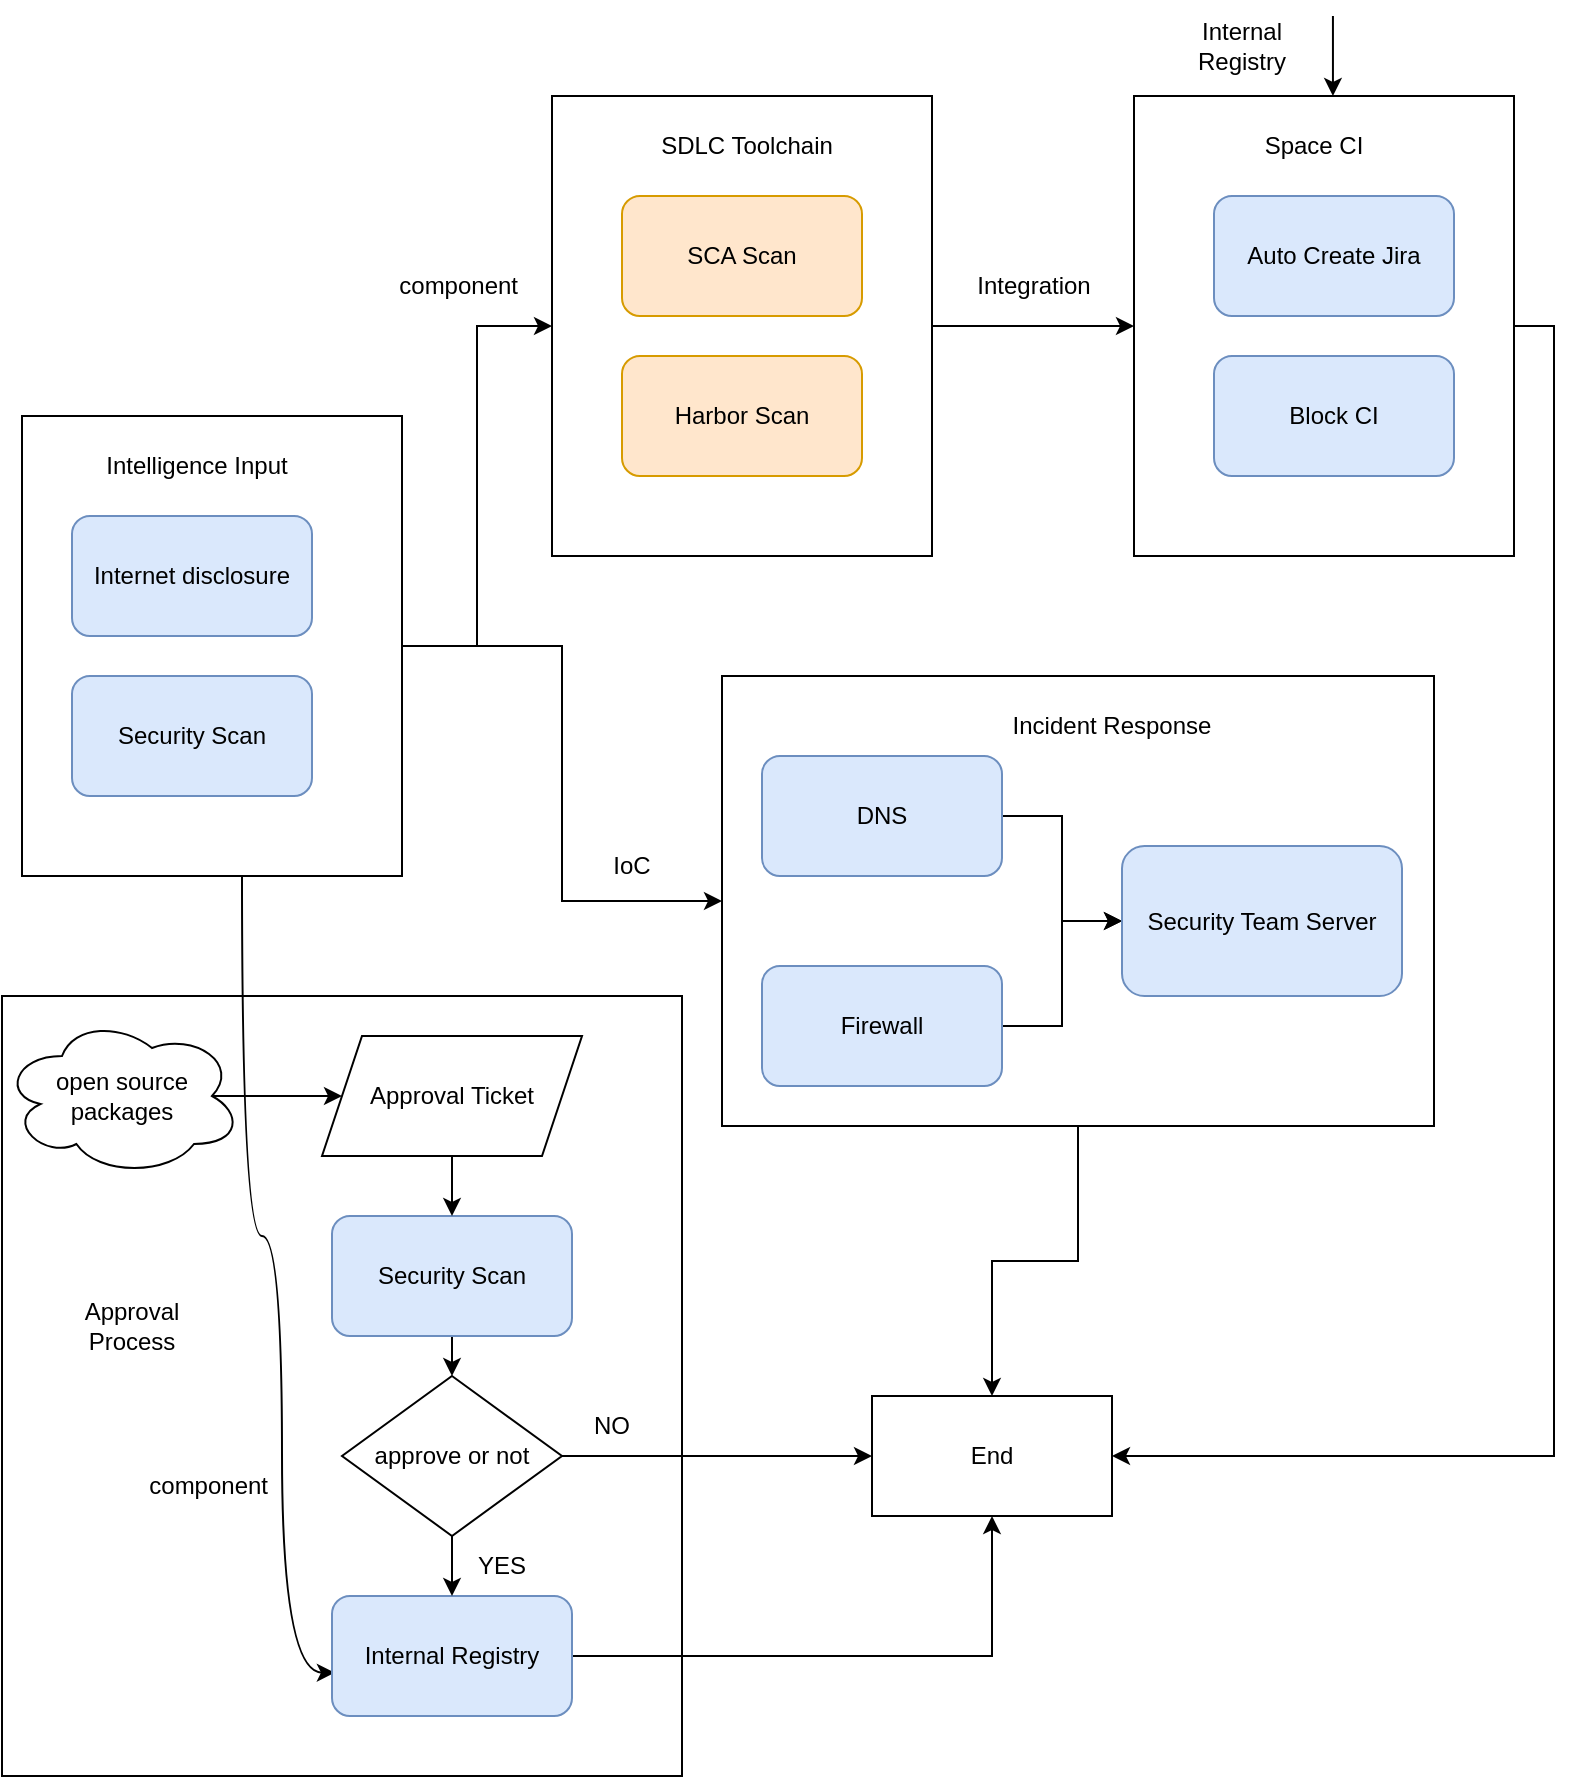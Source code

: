 <mxfile version="20.2.3" type="github">
  <diagram id="PLN7N7USWn39zHhiMWHt" name="第 1 页">
    <mxGraphModel dx="983" dy="578" grid="1" gridSize="10" guides="1" tooltips="1" connect="1" arrows="1" fold="1" page="1" pageScale="1" pageWidth="827" pageHeight="1169" math="0" shadow="0">
      <root>
        <mxCell id="0" />
        <mxCell id="1" parent="0" />
        <mxCell id="2C2mW4MFlpbeaIi6L1Nj-66" value="" style="rounded=0;whiteSpace=wrap;html=1;" vertex="1" parent="1">
          <mxGeometry x="40" y="510" width="340" height="390" as="geometry" />
        </mxCell>
        <mxCell id="2C2mW4MFlpbeaIi6L1Nj-69" style="edgeStyle=orthogonalEdgeStyle;rounded=0;orthogonalLoop=1;jettySize=auto;html=1;entryX=0.5;entryY=0;entryDx=0;entryDy=0;" edge="1" parent="1" source="2C2mW4MFlpbeaIi6L1Nj-40" target="2C2mW4MFlpbeaIi6L1Nj-46">
          <mxGeometry relative="1" as="geometry" />
        </mxCell>
        <mxCell id="2C2mW4MFlpbeaIi6L1Nj-40" value="" style="rounded=0;whiteSpace=wrap;html=1;" vertex="1" parent="1">
          <mxGeometry x="400" y="350" width="356" height="225" as="geometry" />
        </mxCell>
        <mxCell id="2C2mW4MFlpbeaIi6L1Nj-36" style="edgeStyle=orthogonalEdgeStyle;rounded=0;orthogonalLoop=1;jettySize=auto;html=1;exitX=1;exitY=0.5;exitDx=0;exitDy=0;entryX=0;entryY=0.5;entryDx=0;entryDy=0;" edge="1" parent="1" source="2C2mW4MFlpbeaIi6L1Nj-34" target="2C2mW4MFlpbeaIi6L1Nj-31">
          <mxGeometry relative="1" as="geometry" />
        </mxCell>
        <mxCell id="2C2mW4MFlpbeaIi6L1Nj-43" style="edgeStyle=orthogonalEdgeStyle;rounded=0;orthogonalLoop=1;jettySize=auto;html=1;exitX=1;exitY=0.5;exitDx=0;exitDy=0;entryX=0;entryY=0.5;entryDx=0;entryDy=0;" edge="1" parent="1" source="2C2mW4MFlpbeaIi6L1Nj-34" target="2C2mW4MFlpbeaIi6L1Nj-40">
          <mxGeometry relative="1" as="geometry" />
        </mxCell>
        <mxCell id="2C2mW4MFlpbeaIi6L1Nj-58" style="edgeStyle=orthogonalEdgeStyle;rounded=0;orthogonalLoop=1;jettySize=auto;html=1;entryX=0.012;entryY=0.639;entryDx=0;entryDy=0;entryPerimeter=0;curved=1;" edge="1" parent="1" source="2C2mW4MFlpbeaIi6L1Nj-34" target="2C2mW4MFlpbeaIi6L1Nj-15">
          <mxGeometry relative="1" as="geometry">
            <Array as="points">
              <mxPoint x="160" y="630" />
              <mxPoint x="180" y="630" />
              <mxPoint x="180" y="848" />
            </Array>
          </mxGeometry>
        </mxCell>
        <mxCell id="2C2mW4MFlpbeaIi6L1Nj-34" value="" style="rounded=0;whiteSpace=wrap;html=1;" vertex="1" parent="1">
          <mxGeometry x="50" y="220" width="190" height="230" as="geometry" />
        </mxCell>
        <mxCell id="2C2mW4MFlpbeaIi6L1Nj-38" style="edgeStyle=orthogonalEdgeStyle;rounded=0;orthogonalLoop=1;jettySize=auto;html=1;exitX=1;exitY=0.5;exitDx=0;exitDy=0;" edge="1" parent="1" source="2C2mW4MFlpbeaIi6L1Nj-31" target="2C2mW4MFlpbeaIi6L1Nj-27">
          <mxGeometry relative="1" as="geometry" />
        </mxCell>
        <mxCell id="2C2mW4MFlpbeaIi6L1Nj-31" value="" style="rounded=0;whiteSpace=wrap;html=1;" vertex="1" parent="1">
          <mxGeometry x="315" y="60" width="190" height="230" as="geometry" />
        </mxCell>
        <mxCell id="2C2mW4MFlpbeaIi6L1Nj-70" style="edgeStyle=orthogonalEdgeStyle;rounded=0;orthogonalLoop=1;jettySize=auto;html=1;exitX=1;exitY=0.5;exitDx=0;exitDy=0;entryX=1;entryY=0.5;entryDx=0;entryDy=0;" edge="1" parent="1" source="2C2mW4MFlpbeaIi6L1Nj-27" target="2C2mW4MFlpbeaIi6L1Nj-46">
          <mxGeometry relative="1" as="geometry" />
        </mxCell>
        <mxCell id="2C2mW4MFlpbeaIi6L1Nj-27" value="" style="rounded=0;whiteSpace=wrap;html=1;" vertex="1" parent="1">
          <mxGeometry x="606" y="60" width="190" height="230" as="geometry" />
        </mxCell>
        <mxCell id="2C2mW4MFlpbeaIi6L1Nj-3" value="Internet disclosure" style="rounded=1;whiteSpace=wrap;html=1;fillColor=#dae8fc;strokeColor=#6c8ebf;" vertex="1" parent="1">
          <mxGeometry x="75" y="270" width="120" height="60" as="geometry" />
        </mxCell>
        <mxCell id="2C2mW4MFlpbeaIi6L1Nj-4" value="Security Scan" style="rounded=1;whiteSpace=wrap;html=1;fillColor=#dae8fc;strokeColor=#6c8ebf;" vertex="1" parent="1">
          <mxGeometry x="75" y="350" width="120" height="60" as="geometry" />
        </mxCell>
        <mxCell id="2C2mW4MFlpbeaIi6L1Nj-5" value="Intelligence Input" style="text;html=1;strokeColor=none;fillColor=none;align=center;verticalAlign=middle;whiteSpace=wrap;rounded=0;" vertex="1" parent="1">
          <mxGeometry x="75" y="225" width="125" height="40" as="geometry" />
        </mxCell>
        <mxCell id="2C2mW4MFlpbeaIi6L1Nj-13" style="edgeStyle=orthogonalEdgeStyle;rounded=0;orthogonalLoop=1;jettySize=auto;html=1;exitX=1;exitY=0.5;exitDx=0;exitDy=0;entryX=0;entryY=0.5;entryDx=0;entryDy=0;" edge="1" parent="1" source="2C2mW4MFlpbeaIi6L1Nj-8" target="2C2mW4MFlpbeaIi6L1Nj-10">
          <mxGeometry relative="1" as="geometry" />
        </mxCell>
        <mxCell id="2C2mW4MFlpbeaIi6L1Nj-8" value="DNS" style="rounded=1;whiteSpace=wrap;html=1;fillColor=#dae8fc;strokeColor=#6c8ebf;" vertex="1" parent="1">
          <mxGeometry x="420" y="390" width="120" height="60" as="geometry" />
        </mxCell>
        <mxCell id="2C2mW4MFlpbeaIi6L1Nj-14" style="edgeStyle=orthogonalEdgeStyle;rounded=0;orthogonalLoop=1;jettySize=auto;html=1;exitX=1;exitY=0.5;exitDx=0;exitDy=0;entryX=0;entryY=0.5;entryDx=0;entryDy=0;" edge="1" parent="1" source="2C2mW4MFlpbeaIi6L1Nj-9" target="2C2mW4MFlpbeaIi6L1Nj-10">
          <mxGeometry relative="1" as="geometry" />
        </mxCell>
        <mxCell id="2C2mW4MFlpbeaIi6L1Nj-9" value="Firewall" style="rounded=1;whiteSpace=wrap;html=1;fillColor=#dae8fc;strokeColor=#6c8ebf;" vertex="1" parent="1">
          <mxGeometry x="420" y="495" width="120" height="60" as="geometry" />
        </mxCell>
        <mxCell id="2C2mW4MFlpbeaIi6L1Nj-10" value="Security Team Server" style="rounded=1;whiteSpace=wrap;html=1;fillColor=#dae8fc;strokeColor=#6c8ebf;" vertex="1" parent="1">
          <mxGeometry x="600" y="435" width="140" height="75" as="geometry" />
        </mxCell>
        <mxCell id="2C2mW4MFlpbeaIi6L1Nj-60" style="edgeStyle=orthogonalEdgeStyle;rounded=0;orthogonalLoop=1;jettySize=auto;html=1;exitX=1;exitY=0.5;exitDx=0;exitDy=0;" edge="1" parent="1" source="2C2mW4MFlpbeaIi6L1Nj-15" target="2C2mW4MFlpbeaIi6L1Nj-46">
          <mxGeometry relative="1" as="geometry" />
        </mxCell>
        <mxCell id="2C2mW4MFlpbeaIi6L1Nj-15" value="Internal Registry" style="rounded=1;whiteSpace=wrap;html=1;fillColor=#dae8fc;strokeColor=#6c8ebf;" vertex="1" parent="1">
          <mxGeometry x="205" y="810" width="120" height="60" as="geometry" />
        </mxCell>
        <mxCell id="2C2mW4MFlpbeaIi6L1Nj-19" style="edgeStyle=orthogonalEdgeStyle;rounded=0;orthogonalLoop=1;jettySize=auto;html=1;exitX=0.875;exitY=0.5;exitDx=0;exitDy=0;exitPerimeter=0;entryX=0;entryY=0.5;entryDx=0;entryDy=0;" edge="1" parent="1" source="2C2mW4MFlpbeaIi6L1Nj-16" target="2C2mW4MFlpbeaIi6L1Nj-18">
          <mxGeometry relative="1" as="geometry" />
        </mxCell>
        <mxCell id="2C2mW4MFlpbeaIi6L1Nj-16" value="open source packages" style="ellipse;shape=cloud;whiteSpace=wrap;html=1;" vertex="1" parent="1">
          <mxGeometry x="40" y="520" width="120" height="80" as="geometry" />
        </mxCell>
        <mxCell id="2C2mW4MFlpbeaIi6L1Nj-22" style="edgeStyle=orthogonalEdgeStyle;rounded=0;orthogonalLoop=1;jettySize=auto;html=1;exitX=0.5;exitY=1;exitDx=0;exitDy=0;entryX=0.5;entryY=0;entryDx=0;entryDy=0;" edge="1" parent="1" source="2C2mW4MFlpbeaIi6L1Nj-17" target="2C2mW4MFlpbeaIi6L1Nj-21">
          <mxGeometry relative="1" as="geometry" />
        </mxCell>
        <mxCell id="2C2mW4MFlpbeaIi6L1Nj-17" value="Security Scan" style="rounded=1;whiteSpace=wrap;html=1;fillColor=#dae8fc;strokeColor=#6c8ebf;" vertex="1" parent="1">
          <mxGeometry x="205" y="620" width="120" height="60" as="geometry" />
        </mxCell>
        <mxCell id="2C2mW4MFlpbeaIi6L1Nj-20" value="" style="edgeStyle=orthogonalEdgeStyle;rounded=0;orthogonalLoop=1;jettySize=auto;html=1;" edge="1" parent="1" source="2C2mW4MFlpbeaIi6L1Nj-18" target="2C2mW4MFlpbeaIi6L1Nj-17">
          <mxGeometry relative="1" as="geometry" />
        </mxCell>
        <mxCell id="2C2mW4MFlpbeaIi6L1Nj-18" value="Approval Ticket" style="shape=parallelogram;perimeter=parallelogramPerimeter;whiteSpace=wrap;html=1;fixedSize=1;" vertex="1" parent="1">
          <mxGeometry x="200" y="530" width="130" height="60" as="geometry" />
        </mxCell>
        <mxCell id="2C2mW4MFlpbeaIi6L1Nj-23" style="edgeStyle=orthogonalEdgeStyle;rounded=0;orthogonalLoop=1;jettySize=auto;html=1;exitX=0.5;exitY=1;exitDx=0;exitDy=0;entryX=0.5;entryY=0;entryDx=0;entryDy=0;" edge="1" parent="1" source="2C2mW4MFlpbeaIi6L1Nj-21" target="2C2mW4MFlpbeaIi6L1Nj-15">
          <mxGeometry relative="1" as="geometry" />
        </mxCell>
        <mxCell id="2C2mW4MFlpbeaIi6L1Nj-48" style="edgeStyle=orthogonalEdgeStyle;rounded=0;orthogonalLoop=1;jettySize=auto;html=1;exitX=1;exitY=0.5;exitDx=0;exitDy=0;entryX=0;entryY=0.5;entryDx=0;entryDy=0;" edge="1" parent="1" source="2C2mW4MFlpbeaIi6L1Nj-21" target="2C2mW4MFlpbeaIi6L1Nj-46">
          <mxGeometry relative="1" as="geometry" />
        </mxCell>
        <mxCell id="2C2mW4MFlpbeaIi6L1Nj-21" value="approve or not" style="rhombus;whiteSpace=wrap;html=1;" vertex="1" parent="1">
          <mxGeometry x="210" y="700" width="110" height="80" as="geometry" />
        </mxCell>
        <mxCell id="2C2mW4MFlpbeaIi6L1Nj-24" value="YES" style="text;html=1;strokeColor=none;fillColor=none;align=center;verticalAlign=middle;whiteSpace=wrap;rounded=0;" vertex="1" parent="1">
          <mxGeometry x="260" y="780" width="60" height="30" as="geometry" />
        </mxCell>
        <mxCell id="2C2mW4MFlpbeaIi6L1Nj-25" value="Auto Create Jira" style="rounded=1;whiteSpace=wrap;html=1;fillColor=#dae8fc;strokeColor=#6c8ebf;" vertex="1" parent="1">
          <mxGeometry x="646" y="110" width="120" height="60" as="geometry" />
        </mxCell>
        <mxCell id="2C2mW4MFlpbeaIi6L1Nj-26" value="Block CI" style="rounded=1;whiteSpace=wrap;html=1;fillColor=#dae8fc;strokeColor=#6c8ebf;" vertex="1" parent="1">
          <mxGeometry x="646" y="190" width="120" height="60" as="geometry" />
        </mxCell>
        <mxCell id="2C2mW4MFlpbeaIi6L1Nj-28" value="Space CI" style="text;html=1;strokeColor=none;fillColor=none;align=center;verticalAlign=middle;whiteSpace=wrap;rounded=0;" vertex="1" parent="1">
          <mxGeometry x="666" y="70" width="60" height="30" as="geometry" />
        </mxCell>
        <mxCell id="2C2mW4MFlpbeaIi6L1Nj-32" value="SCA Scan" style="rounded=1;whiteSpace=wrap;html=1;fillColor=#ffe6cc;strokeColor=#d79b00;" vertex="1" parent="1">
          <mxGeometry x="350" y="110" width="120" height="60" as="geometry" />
        </mxCell>
        <mxCell id="2C2mW4MFlpbeaIi6L1Nj-33" value="Harbor Scan" style="rounded=1;whiteSpace=wrap;html=1;fillColor=#ffe6cc;strokeColor=#d79b00;" vertex="1" parent="1">
          <mxGeometry x="350" y="190" width="120" height="60" as="geometry" />
        </mxCell>
        <mxCell id="2C2mW4MFlpbeaIi6L1Nj-35" value="SDLC Toolchain" style="text;html=1;strokeColor=none;fillColor=none;align=center;verticalAlign=middle;whiteSpace=wrap;rounded=0;" vertex="1" parent="1">
          <mxGeometry x="350" y="65" width="125" height="40" as="geometry" />
        </mxCell>
        <mxCell id="2C2mW4MFlpbeaIi6L1Nj-37" value="component&amp;nbsp;" style="text;html=1;strokeColor=none;fillColor=none;align=center;verticalAlign=middle;whiteSpace=wrap;rounded=0;" vertex="1" parent="1">
          <mxGeometry x="240" y="140" width="60" height="30" as="geometry" />
        </mxCell>
        <mxCell id="2C2mW4MFlpbeaIi6L1Nj-39" value="Integration" style="text;html=1;strokeColor=none;fillColor=none;align=center;verticalAlign=middle;whiteSpace=wrap;rounded=0;" vertex="1" parent="1">
          <mxGeometry x="526" y="140" width="60" height="30" as="geometry" />
        </mxCell>
        <mxCell id="2C2mW4MFlpbeaIi6L1Nj-41" value="Incident Response" style="text;html=1;strokeColor=none;fillColor=none;align=center;verticalAlign=middle;whiteSpace=wrap;rounded=0;" vertex="1" parent="1">
          <mxGeometry x="540" y="360" width="110" height="30" as="geometry" />
        </mxCell>
        <mxCell id="2C2mW4MFlpbeaIi6L1Nj-44" value="IoC" style="text;html=1;strokeColor=none;fillColor=none;align=center;verticalAlign=middle;whiteSpace=wrap;rounded=0;" vertex="1" parent="1">
          <mxGeometry x="325" y="430" width="60" height="30" as="geometry" />
        </mxCell>
        <mxCell id="2C2mW4MFlpbeaIi6L1Nj-46" value="End" style="rounded=0;whiteSpace=wrap;html=1;" vertex="1" parent="1">
          <mxGeometry x="475" y="710" width="120" height="60" as="geometry" />
        </mxCell>
        <mxCell id="2C2mW4MFlpbeaIi6L1Nj-49" value="NO" style="text;html=1;strokeColor=none;fillColor=none;align=center;verticalAlign=middle;whiteSpace=wrap;rounded=0;" vertex="1" parent="1">
          <mxGeometry x="315" y="710" width="60" height="30" as="geometry" />
        </mxCell>
        <mxCell id="2C2mW4MFlpbeaIi6L1Nj-59" value="component&amp;nbsp;" style="text;html=1;strokeColor=none;fillColor=none;align=center;verticalAlign=middle;whiteSpace=wrap;rounded=0;" vertex="1" parent="1">
          <mxGeometry x="115" y="740" width="60" height="30" as="geometry" />
        </mxCell>
        <mxCell id="2C2mW4MFlpbeaIi6L1Nj-62" value="" style="endArrow=classic;html=1;rounded=0;" edge="1" parent="1">
          <mxGeometry width="50" height="50" relative="1" as="geometry">
            <mxPoint x="705.47" y="20" as="sourcePoint" />
            <mxPoint x="705.47" y="60" as="targetPoint" />
          </mxGeometry>
        </mxCell>
        <mxCell id="2C2mW4MFlpbeaIi6L1Nj-65" value="Internal Registry" style="text;html=1;strokeColor=none;fillColor=none;align=center;verticalAlign=middle;whiteSpace=wrap;rounded=0;" vertex="1" parent="1">
          <mxGeometry x="630" y="20" width="60" height="30" as="geometry" />
        </mxCell>
        <mxCell id="2C2mW4MFlpbeaIi6L1Nj-67" value="Approval Process" style="text;html=1;strokeColor=none;fillColor=none;align=center;verticalAlign=middle;whiteSpace=wrap;rounded=0;" vertex="1" parent="1">
          <mxGeometry x="75" y="660" width="60" height="30" as="geometry" />
        </mxCell>
      </root>
    </mxGraphModel>
  </diagram>
</mxfile>
